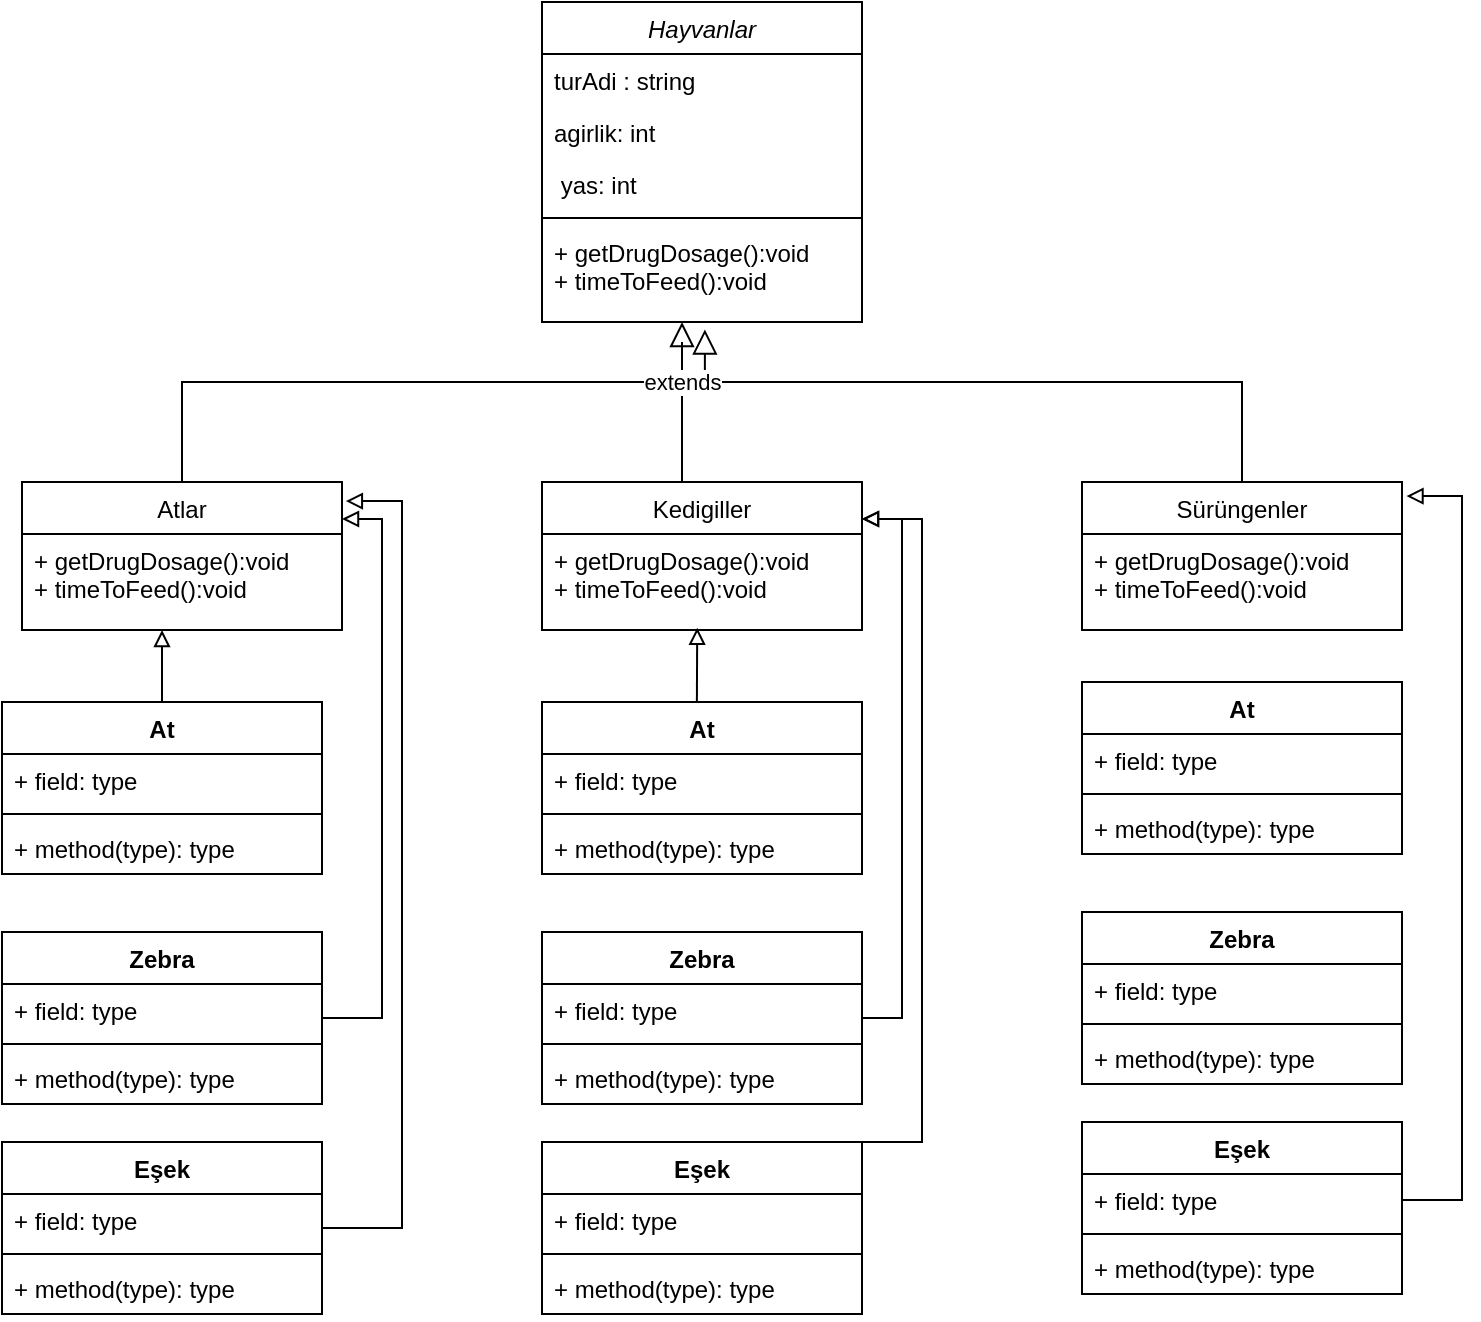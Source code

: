 <mxfile version="17.4.0" type="github">
  <diagram id="C5RBs43oDa-KdzZeNtuy" name="Page-1">
    <mxGraphModel dx="1724" dy="920" grid="1" gridSize="10" guides="1" tooltips="1" connect="1" arrows="1" fold="1" page="1" pageScale="1" pageWidth="827" pageHeight="1169" math="0" shadow="0">
      <root>
        <mxCell id="WIyWlLk6GJQsqaUBKTNV-0" />
        <mxCell id="WIyWlLk6GJQsqaUBKTNV-1" parent="WIyWlLk6GJQsqaUBKTNV-0" />
        <mxCell id="zkfFHV4jXpPFQw0GAbJ--0" value="Hayvanlar" style="swimlane;fontStyle=2;align=center;verticalAlign=top;childLayout=stackLayout;horizontal=1;startSize=26;horizontalStack=0;resizeParent=1;resizeLast=0;collapsible=1;marginBottom=0;rounded=0;shadow=0;strokeWidth=1;" parent="WIyWlLk6GJQsqaUBKTNV-1" vertex="1">
          <mxGeometry x="270" y="120" width="160" height="160" as="geometry">
            <mxRectangle x="230" y="140" width="160" height="26" as="alternateBounds" />
          </mxGeometry>
        </mxCell>
        <mxCell id="zkfFHV4jXpPFQw0GAbJ--1" value="turAdi : string" style="text;align=left;verticalAlign=top;spacingLeft=4;spacingRight=4;overflow=hidden;rotatable=0;points=[[0,0.5],[1,0.5]];portConstraint=eastwest;" parent="zkfFHV4jXpPFQw0GAbJ--0" vertex="1">
          <mxGeometry y="26" width="160" height="26" as="geometry" />
        </mxCell>
        <mxCell id="zkfFHV4jXpPFQw0GAbJ--2" value="agirlik: int" style="text;align=left;verticalAlign=top;spacingLeft=4;spacingRight=4;overflow=hidden;rotatable=0;points=[[0,0.5],[1,0.5]];portConstraint=eastwest;rounded=0;shadow=0;html=0;" parent="zkfFHV4jXpPFQw0GAbJ--0" vertex="1">
          <mxGeometry y="52" width="160" height="26" as="geometry" />
        </mxCell>
        <mxCell id="zkfFHV4jXpPFQw0GAbJ--3" value=" yas: int" style="text;align=left;verticalAlign=top;spacingLeft=4;spacingRight=4;overflow=hidden;rotatable=0;points=[[0,0.5],[1,0.5]];portConstraint=eastwest;rounded=0;shadow=0;html=0;" parent="zkfFHV4jXpPFQw0GAbJ--0" vertex="1">
          <mxGeometry y="78" width="160" height="26" as="geometry" />
        </mxCell>
        <mxCell id="zkfFHV4jXpPFQw0GAbJ--4" value="" style="line;html=1;strokeWidth=1;align=left;verticalAlign=middle;spacingTop=-1;spacingLeft=3;spacingRight=3;rotatable=0;labelPosition=right;points=[];portConstraint=eastwest;" parent="zkfFHV4jXpPFQw0GAbJ--0" vertex="1">
          <mxGeometry y="104" width="160" height="8" as="geometry" />
        </mxCell>
        <mxCell id="zkfFHV4jXpPFQw0GAbJ--5" value="+ getDrugDosage():void&#xa;+ timeToFeed():void" style="text;align=left;verticalAlign=top;spacingLeft=4;spacingRight=4;overflow=hidden;rotatable=0;points=[[0,0.5],[1,0.5]];portConstraint=eastwest;" parent="zkfFHV4jXpPFQw0GAbJ--0" vertex="1">
          <mxGeometry y="112" width="160" height="48" as="geometry" />
        </mxCell>
        <mxCell id="zkfFHV4jXpPFQw0GAbJ--6" value="Atlar" style="swimlane;fontStyle=0;align=center;verticalAlign=top;childLayout=stackLayout;horizontal=1;startSize=26;horizontalStack=0;resizeParent=1;resizeLast=0;collapsible=1;marginBottom=0;rounded=0;shadow=0;strokeWidth=1;" parent="WIyWlLk6GJQsqaUBKTNV-1" vertex="1">
          <mxGeometry x="10" y="360" width="160" height="74" as="geometry">
            <mxRectangle x="130" y="380" width="160" height="26" as="alternateBounds" />
          </mxGeometry>
        </mxCell>
        <mxCell id="ilpsoPtOAb2Pmbqe1EB--29" value="+ getDrugDosage():void&#xa;+ timeToFeed():void" style="text;align=left;verticalAlign=top;spacingLeft=4;spacingRight=4;overflow=hidden;rotatable=0;points=[[0,0.5],[1,0.5]];portConstraint=eastwest;" vertex="1" parent="zkfFHV4jXpPFQw0GAbJ--6">
          <mxGeometry y="26" width="160" height="48" as="geometry" />
        </mxCell>
        <mxCell id="zkfFHV4jXpPFQw0GAbJ--12" value="" style="endArrow=block;endSize=10;endFill=0;shadow=0;strokeWidth=1;rounded=0;edgeStyle=elbowEdgeStyle;elbow=vertical;" parent="WIyWlLk6GJQsqaUBKTNV-1" source="zkfFHV4jXpPFQw0GAbJ--6" target="zkfFHV4jXpPFQw0GAbJ--0" edge="1">
          <mxGeometry width="160" relative="1" as="geometry">
            <mxPoint x="200" y="203" as="sourcePoint" />
            <mxPoint x="200" y="203" as="targetPoint" />
            <Array as="points">
              <mxPoint x="340" y="310" />
              <mxPoint x="350" y="290" />
              <mxPoint x="300" y="300" />
              <mxPoint x="290" y="310" />
              <mxPoint x="300" y="300" />
              <mxPoint x="90" y="330" />
            </Array>
          </mxGeometry>
        </mxCell>
        <mxCell id="ilpsoPtOAb2Pmbqe1EB--0" value="Kedigiller" style="swimlane;fontStyle=0;align=center;verticalAlign=top;childLayout=stackLayout;horizontal=1;startSize=26;horizontalStack=0;resizeParent=1;resizeLast=0;collapsible=1;marginBottom=0;rounded=0;shadow=0;strokeWidth=1;" vertex="1" parent="WIyWlLk6GJQsqaUBKTNV-1">
          <mxGeometry x="270" y="360" width="160" height="74" as="geometry">
            <mxRectangle x="130" y="380" width="160" height="26" as="alternateBounds" />
          </mxGeometry>
        </mxCell>
        <mxCell id="ilpsoPtOAb2Pmbqe1EB--30" value="+ getDrugDosage():void&#xa;+ timeToFeed():void" style="text;align=left;verticalAlign=top;spacingLeft=4;spacingRight=4;overflow=hidden;rotatable=0;points=[[0,0.5],[1,0.5]];portConstraint=eastwest;" vertex="1" parent="ilpsoPtOAb2Pmbqe1EB--0">
          <mxGeometry y="26" width="160" height="48" as="geometry" />
        </mxCell>
        <mxCell id="ilpsoPtOAb2Pmbqe1EB--7" value="" style="endArrow=block;endSize=10;endFill=0;shadow=0;strokeWidth=1;rounded=0;edgeStyle=elbowEdgeStyle;elbow=vertical;exitX=0.5;exitY=0;exitDx=0;exitDy=0;entryX=0.509;entryY=1.077;entryDx=0;entryDy=0;entryPerimeter=0;" edge="1" parent="WIyWlLk6GJQsqaUBKTNV-1" source="ilpsoPtOAb2Pmbqe1EB--8" target="zkfFHV4jXpPFQw0GAbJ--5">
          <mxGeometry width="160" relative="1" as="geometry">
            <mxPoint x="510" y="350" as="sourcePoint" />
            <mxPoint x="300" y="280" as="targetPoint" />
            <Array as="points">
              <mxPoint x="340" y="310" />
              <mxPoint x="380" y="320" />
              <mxPoint x="340" y="300" />
              <mxPoint x="390" y="310" />
              <mxPoint x="340" y="290" />
              <mxPoint x="350" y="290" />
              <mxPoint x="370" y="310" />
              <mxPoint x="370" y="290" />
              <mxPoint x="350" y="290" />
              <mxPoint x="350" y="290" />
              <mxPoint x="440" y="310" />
              <mxPoint x="530" y="290" />
              <mxPoint x="360" y="280" />
              <mxPoint x="320" y="300" />
              <mxPoint x="440" y="320" />
            </Array>
          </mxGeometry>
        </mxCell>
        <mxCell id="ilpsoPtOAb2Pmbqe1EB--8" value="Sürüngenler" style="swimlane;fontStyle=0;align=center;verticalAlign=top;childLayout=stackLayout;horizontal=1;startSize=26;horizontalStack=0;resizeParent=1;resizeLast=0;collapsible=1;marginBottom=0;rounded=0;shadow=0;strokeWidth=1;" vertex="1" parent="WIyWlLk6GJQsqaUBKTNV-1">
          <mxGeometry x="540" y="360" width="160" height="74" as="geometry">
            <mxRectangle x="130" y="380" width="160" height="26" as="alternateBounds" />
          </mxGeometry>
        </mxCell>
        <mxCell id="ilpsoPtOAb2Pmbqe1EB--31" value="+ getDrugDosage():void&#xa;+ timeToFeed():void" style="text;align=left;verticalAlign=top;spacingLeft=4;spacingRight=4;overflow=hidden;rotatable=0;points=[[0,0.5],[1,0.5]];portConstraint=eastwest;" vertex="1" parent="ilpsoPtOAb2Pmbqe1EB--8">
          <mxGeometry y="26" width="160" height="48" as="geometry" />
        </mxCell>
        <mxCell id="ilpsoPtOAb2Pmbqe1EB--17" value="" style="edgeStyle=elbowEdgeStyle;elbow=vertical;endArrow=block;html=1;rounded=0;endFill=0;exitX=0.5;exitY=0;exitDx=0;exitDy=0;" edge="1" parent="WIyWlLk6GJQsqaUBKTNV-1" source="ilpsoPtOAb2Pmbqe1EB--32">
          <mxGeometry width="50" height="50" relative="1" as="geometry">
            <mxPoint x="30" y="484" as="sourcePoint" />
            <mxPoint x="80" y="434" as="targetPoint" />
            <Array as="points">
              <mxPoint x="80" y="456" />
            </Array>
          </mxGeometry>
        </mxCell>
        <mxCell id="ilpsoPtOAb2Pmbqe1EB--22" value="" style="endArrow=none;html=1;edgeStyle=orthogonalEdgeStyle;rounded=0;entryX=0.5;entryY=0;entryDx=0;entryDy=0;" edge="1" parent="WIyWlLk6GJQsqaUBKTNV-1" target="ilpsoPtOAb2Pmbqe1EB--0">
          <mxGeometry relative="1" as="geometry">
            <mxPoint x="340" y="290" as="sourcePoint" />
            <mxPoint x="420" y="380" as="targetPoint" />
            <Array as="points">
              <mxPoint x="340" y="360" />
            </Array>
          </mxGeometry>
        </mxCell>
        <mxCell id="ilpsoPtOAb2Pmbqe1EB--23" value="&lt;br&gt;" style="edgeLabel;resizable=0;html=1;align=left;verticalAlign=bottom;" connectable="0" vertex="1" parent="ilpsoPtOAb2Pmbqe1EB--22">
          <mxGeometry x="-1" relative="1" as="geometry" />
        </mxCell>
        <mxCell id="ilpsoPtOAb2Pmbqe1EB--24" value="&lt;br&gt;" style="edgeLabel;resizable=0;html=1;align=right;verticalAlign=bottom;" connectable="0" vertex="1" parent="ilpsoPtOAb2Pmbqe1EB--22">
          <mxGeometry x="1" relative="1" as="geometry" />
        </mxCell>
        <mxCell id="ilpsoPtOAb2Pmbqe1EB--27" value="extends" style="edgeLabel;html=1;align=center;verticalAlign=middle;resizable=0;points=[];" vertex="1" connectable="0" parent="ilpsoPtOAb2Pmbqe1EB--22">
          <mxGeometry x="-0.663" relative="1" as="geometry">
            <mxPoint y="6" as="offset" />
          </mxGeometry>
        </mxCell>
        <mxCell id="ilpsoPtOAb2Pmbqe1EB--32" value="At" style="swimlane;fontStyle=1;align=center;verticalAlign=top;childLayout=stackLayout;horizontal=1;startSize=26;horizontalStack=0;resizeParent=1;resizeParentMax=0;resizeLast=0;collapsible=1;marginBottom=0;" vertex="1" parent="WIyWlLk6GJQsqaUBKTNV-1">
          <mxGeometry y="470" width="160" height="86" as="geometry" />
        </mxCell>
        <mxCell id="ilpsoPtOAb2Pmbqe1EB--33" value="+ field: type" style="text;strokeColor=none;fillColor=none;align=left;verticalAlign=top;spacingLeft=4;spacingRight=4;overflow=hidden;rotatable=0;points=[[0,0.5],[1,0.5]];portConstraint=eastwest;" vertex="1" parent="ilpsoPtOAb2Pmbqe1EB--32">
          <mxGeometry y="26" width="160" height="26" as="geometry" />
        </mxCell>
        <mxCell id="ilpsoPtOAb2Pmbqe1EB--34" value="" style="line;strokeWidth=1;fillColor=none;align=left;verticalAlign=middle;spacingTop=-1;spacingLeft=3;spacingRight=3;rotatable=0;labelPosition=right;points=[];portConstraint=eastwest;" vertex="1" parent="ilpsoPtOAb2Pmbqe1EB--32">
          <mxGeometry y="52" width="160" height="8" as="geometry" />
        </mxCell>
        <mxCell id="ilpsoPtOAb2Pmbqe1EB--35" value="+ method(type): type" style="text;strokeColor=none;fillColor=none;align=left;verticalAlign=top;spacingLeft=4;spacingRight=4;overflow=hidden;rotatable=0;points=[[0,0.5],[1,0.5]];portConstraint=eastwest;" vertex="1" parent="ilpsoPtOAb2Pmbqe1EB--32">
          <mxGeometry y="60" width="160" height="26" as="geometry" />
        </mxCell>
        <mxCell id="ilpsoPtOAb2Pmbqe1EB--41" value="" style="edgeStyle=elbowEdgeStyle;elbow=vertical;endArrow=block;html=1;rounded=0;endFill=0;entryX=1;entryY=0.25;entryDx=0;entryDy=0;startArrow=none;" edge="1" parent="WIyWlLk6GJQsqaUBKTNV-1" source="ilpsoPtOAb2Pmbqe1EB--37" target="zkfFHV4jXpPFQw0GAbJ--6">
          <mxGeometry width="50" height="50" relative="1" as="geometry">
            <mxPoint x="170" y="630" as="sourcePoint" />
            <mxPoint x="85" y="540.0" as="targetPoint" />
            <Array as="points">
              <mxPoint x="190" y="410" />
              <mxPoint x="200" y="420" />
              <mxPoint x="180" y="400" />
              <mxPoint x="190" y="430" />
              <mxPoint x="180" y="450" />
              <mxPoint x="180" y="450" />
              <mxPoint x="180" y="460" />
              <mxPoint x="190" y="500" />
              <mxPoint x="180" y="600" />
              <mxPoint x="180" y="450" />
              <mxPoint x="190" y="460" />
              <mxPoint x="140" y="450" />
              <mxPoint x="190" y="470" />
              <mxPoint x="170" y="450" />
              <mxPoint x="85" y="562" />
            </Array>
          </mxGeometry>
        </mxCell>
        <mxCell id="ilpsoPtOAb2Pmbqe1EB--37" value="Zebra" style="swimlane;fontStyle=1;align=center;verticalAlign=top;childLayout=stackLayout;horizontal=1;startSize=26;horizontalStack=0;resizeParent=1;resizeParentMax=0;resizeLast=0;collapsible=1;marginBottom=0;" vertex="1" parent="WIyWlLk6GJQsqaUBKTNV-1">
          <mxGeometry y="585" width="160" height="86" as="geometry" />
        </mxCell>
        <mxCell id="ilpsoPtOAb2Pmbqe1EB--38" value="+ field: type" style="text;strokeColor=none;fillColor=none;align=left;verticalAlign=top;spacingLeft=4;spacingRight=4;overflow=hidden;rotatable=0;points=[[0,0.5],[1,0.5]];portConstraint=eastwest;" vertex="1" parent="ilpsoPtOAb2Pmbqe1EB--37">
          <mxGeometry y="26" width="160" height="26" as="geometry" />
        </mxCell>
        <mxCell id="ilpsoPtOAb2Pmbqe1EB--39" value="" style="line;strokeWidth=1;fillColor=none;align=left;verticalAlign=middle;spacingTop=-1;spacingLeft=3;spacingRight=3;rotatable=0;labelPosition=right;points=[];portConstraint=eastwest;" vertex="1" parent="ilpsoPtOAb2Pmbqe1EB--37">
          <mxGeometry y="52" width="160" height="8" as="geometry" />
        </mxCell>
        <mxCell id="ilpsoPtOAb2Pmbqe1EB--40" value="+ method(type): type" style="text;strokeColor=none;fillColor=none;align=left;verticalAlign=top;spacingLeft=4;spacingRight=4;overflow=hidden;rotatable=0;points=[[0,0.5],[1,0.5]];portConstraint=eastwest;" vertex="1" parent="ilpsoPtOAb2Pmbqe1EB--37">
          <mxGeometry y="60" width="160" height="26" as="geometry" />
        </mxCell>
        <mxCell id="ilpsoPtOAb2Pmbqe1EB--45" value="Eşek" style="swimlane;fontStyle=1;align=center;verticalAlign=top;childLayout=stackLayout;horizontal=1;startSize=26;horizontalStack=0;resizeParent=1;resizeParentMax=0;resizeLast=0;collapsible=1;marginBottom=0;" vertex="1" parent="WIyWlLk6GJQsqaUBKTNV-1">
          <mxGeometry y="690" width="160" height="86" as="geometry" />
        </mxCell>
        <mxCell id="ilpsoPtOAb2Pmbqe1EB--46" value="+ field: type" style="text;strokeColor=none;fillColor=none;align=left;verticalAlign=top;spacingLeft=4;spacingRight=4;overflow=hidden;rotatable=0;points=[[0,0.5],[1,0.5]];portConstraint=eastwest;" vertex="1" parent="ilpsoPtOAb2Pmbqe1EB--45">
          <mxGeometry y="26" width="160" height="26" as="geometry" />
        </mxCell>
        <mxCell id="ilpsoPtOAb2Pmbqe1EB--47" value="" style="line;strokeWidth=1;fillColor=none;align=left;verticalAlign=middle;spacingTop=-1;spacingLeft=3;spacingRight=3;rotatable=0;labelPosition=right;points=[];portConstraint=eastwest;" vertex="1" parent="ilpsoPtOAb2Pmbqe1EB--45">
          <mxGeometry y="52" width="160" height="8" as="geometry" />
        </mxCell>
        <mxCell id="ilpsoPtOAb2Pmbqe1EB--48" value="+ method(type): type" style="text;strokeColor=none;fillColor=none;align=left;verticalAlign=top;spacingLeft=4;spacingRight=4;overflow=hidden;rotatable=0;points=[[0,0.5],[1,0.5]];portConstraint=eastwest;" vertex="1" parent="ilpsoPtOAb2Pmbqe1EB--45">
          <mxGeometry y="60" width="160" height="26" as="geometry" />
        </mxCell>
        <mxCell id="ilpsoPtOAb2Pmbqe1EB--49" value="" style="edgeStyle=elbowEdgeStyle;elbow=vertical;endArrow=block;html=1;rounded=0;endFill=0;entryX=1.012;entryY=0.129;entryDx=0;entryDy=0;startArrow=none;entryPerimeter=0;" edge="1" parent="WIyWlLk6GJQsqaUBKTNV-1" source="ilpsoPtOAb2Pmbqe1EB--45" target="zkfFHV4jXpPFQw0GAbJ--6">
          <mxGeometry width="50" height="50" relative="1" as="geometry">
            <mxPoint x="160" y="700" as="sourcePoint" />
            <mxPoint x="240.0" y="470" as="targetPoint" />
            <Array as="points">
              <mxPoint x="200" y="370" />
              <mxPoint x="220" y="380" />
              <mxPoint x="200" y="680" />
              <mxPoint x="220" y="570" />
              <mxPoint x="270" y="511.5" />
              <mxPoint x="250" y="491.5" />
              <mxPoint x="260" y="521.5" />
              <mxPoint x="250" y="541.5" />
              <mxPoint x="250" y="541.5" />
              <mxPoint x="250" y="551.5" />
              <mxPoint x="260" y="591.5" />
              <mxPoint x="250" y="691.5" />
              <mxPoint x="250" y="541.5" />
              <mxPoint x="260" y="551.5" />
              <mxPoint x="210" y="541.5" />
              <mxPoint x="260" y="561.5" />
              <mxPoint x="240" y="541.5" />
              <mxPoint x="155" y="653.5" />
            </Array>
          </mxGeometry>
        </mxCell>
        <mxCell id="ilpsoPtOAb2Pmbqe1EB--59" value="At" style="swimlane;fontStyle=1;align=center;verticalAlign=top;childLayout=stackLayout;horizontal=1;startSize=26;horizontalStack=0;resizeParent=1;resizeParentMax=0;resizeLast=0;collapsible=1;marginBottom=0;" vertex="1" parent="WIyWlLk6GJQsqaUBKTNV-1">
          <mxGeometry x="270" y="470" width="160" height="86" as="geometry" />
        </mxCell>
        <mxCell id="ilpsoPtOAb2Pmbqe1EB--60" value="+ field: type" style="text;strokeColor=none;fillColor=none;align=left;verticalAlign=top;spacingLeft=4;spacingRight=4;overflow=hidden;rotatable=0;points=[[0,0.5],[1,0.5]];portConstraint=eastwest;" vertex="1" parent="ilpsoPtOAb2Pmbqe1EB--59">
          <mxGeometry y="26" width="160" height="26" as="geometry" />
        </mxCell>
        <mxCell id="ilpsoPtOAb2Pmbqe1EB--61" value="" style="line;strokeWidth=1;fillColor=none;align=left;verticalAlign=middle;spacingTop=-1;spacingLeft=3;spacingRight=3;rotatable=0;labelPosition=right;points=[];portConstraint=eastwest;" vertex="1" parent="ilpsoPtOAb2Pmbqe1EB--59">
          <mxGeometry y="52" width="160" height="8" as="geometry" />
        </mxCell>
        <mxCell id="ilpsoPtOAb2Pmbqe1EB--62" value="+ method(type): type" style="text;strokeColor=none;fillColor=none;align=left;verticalAlign=top;spacingLeft=4;spacingRight=4;overflow=hidden;rotatable=0;points=[[0,0.5],[1,0.5]];portConstraint=eastwest;" vertex="1" parent="ilpsoPtOAb2Pmbqe1EB--59">
          <mxGeometry y="60" width="160" height="26" as="geometry" />
        </mxCell>
        <mxCell id="ilpsoPtOAb2Pmbqe1EB--63" value="Zebra" style="swimlane;fontStyle=1;align=center;verticalAlign=top;childLayout=stackLayout;horizontal=1;startSize=26;horizontalStack=0;resizeParent=1;resizeParentMax=0;resizeLast=0;collapsible=1;marginBottom=0;" vertex="1" parent="WIyWlLk6GJQsqaUBKTNV-1">
          <mxGeometry x="270" y="585" width="160" height="86" as="geometry" />
        </mxCell>
        <mxCell id="ilpsoPtOAb2Pmbqe1EB--64" value="+ field: type" style="text;strokeColor=none;fillColor=none;align=left;verticalAlign=top;spacingLeft=4;spacingRight=4;overflow=hidden;rotatable=0;points=[[0,0.5],[1,0.5]];portConstraint=eastwest;" vertex="1" parent="ilpsoPtOAb2Pmbqe1EB--63">
          <mxGeometry y="26" width="160" height="26" as="geometry" />
        </mxCell>
        <mxCell id="ilpsoPtOAb2Pmbqe1EB--65" value="" style="line;strokeWidth=1;fillColor=none;align=left;verticalAlign=middle;spacingTop=-1;spacingLeft=3;spacingRight=3;rotatable=0;labelPosition=right;points=[];portConstraint=eastwest;" vertex="1" parent="ilpsoPtOAb2Pmbqe1EB--63">
          <mxGeometry y="52" width="160" height="8" as="geometry" />
        </mxCell>
        <mxCell id="ilpsoPtOAb2Pmbqe1EB--66" value="+ method(type): type" style="text;strokeColor=none;fillColor=none;align=left;verticalAlign=top;spacingLeft=4;spacingRight=4;overflow=hidden;rotatable=0;points=[[0,0.5],[1,0.5]];portConstraint=eastwest;" vertex="1" parent="ilpsoPtOAb2Pmbqe1EB--63">
          <mxGeometry y="60" width="160" height="26" as="geometry" />
        </mxCell>
        <mxCell id="ilpsoPtOAb2Pmbqe1EB--67" value="Eşek" style="swimlane;fontStyle=1;align=center;verticalAlign=top;childLayout=stackLayout;horizontal=1;startSize=26;horizontalStack=0;resizeParent=1;resizeParentMax=0;resizeLast=0;collapsible=1;marginBottom=0;" vertex="1" parent="WIyWlLk6GJQsqaUBKTNV-1">
          <mxGeometry x="270" y="690" width="160" height="86" as="geometry" />
        </mxCell>
        <mxCell id="ilpsoPtOAb2Pmbqe1EB--68" value="+ field: type" style="text;strokeColor=none;fillColor=none;align=left;verticalAlign=top;spacingLeft=4;spacingRight=4;overflow=hidden;rotatable=0;points=[[0,0.5],[1,0.5]];portConstraint=eastwest;" vertex="1" parent="ilpsoPtOAb2Pmbqe1EB--67">
          <mxGeometry y="26" width="160" height="26" as="geometry" />
        </mxCell>
        <mxCell id="ilpsoPtOAb2Pmbqe1EB--69" value="" style="line;strokeWidth=1;fillColor=none;align=left;verticalAlign=middle;spacingTop=-1;spacingLeft=3;spacingRight=3;rotatable=0;labelPosition=right;points=[];portConstraint=eastwest;" vertex="1" parent="ilpsoPtOAb2Pmbqe1EB--67">
          <mxGeometry y="52" width="160" height="8" as="geometry" />
        </mxCell>
        <mxCell id="ilpsoPtOAb2Pmbqe1EB--70" value="+ method(type): type" style="text;strokeColor=none;fillColor=none;align=left;verticalAlign=top;spacingLeft=4;spacingRight=4;overflow=hidden;rotatable=0;points=[[0,0.5],[1,0.5]];portConstraint=eastwest;" vertex="1" parent="ilpsoPtOAb2Pmbqe1EB--67">
          <mxGeometry y="60" width="160" height="26" as="geometry" />
        </mxCell>
        <mxCell id="ilpsoPtOAb2Pmbqe1EB--71" value="At" style="swimlane;fontStyle=1;align=center;verticalAlign=top;childLayout=stackLayout;horizontal=1;startSize=26;horizontalStack=0;resizeParent=1;resizeParentMax=0;resizeLast=0;collapsible=1;marginBottom=0;" vertex="1" parent="WIyWlLk6GJQsqaUBKTNV-1">
          <mxGeometry x="540" y="460" width="160" height="86" as="geometry" />
        </mxCell>
        <mxCell id="ilpsoPtOAb2Pmbqe1EB--72" value="+ field: type" style="text;strokeColor=none;fillColor=none;align=left;verticalAlign=top;spacingLeft=4;spacingRight=4;overflow=hidden;rotatable=0;points=[[0,0.5],[1,0.5]];portConstraint=eastwest;" vertex="1" parent="ilpsoPtOAb2Pmbqe1EB--71">
          <mxGeometry y="26" width="160" height="26" as="geometry" />
        </mxCell>
        <mxCell id="ilpsoPtOAb2Pmbqe1EB--73" value="" style="line;strokeWidth=1;fillColor=none;align=left;verticalAlign=middle;spacingTop=-1;spacingLeft=3;spacingRight=3;rotatable=0;labelPosition=right;points=[];portConstraint=eastwest;" vertex="1" parent="ilpsoPtOAb2Pmbqe1EB--71">
          <mxGeometry y="52" width="160" height="8" as="geometry" />
        </mxCell>
        <mxCell id="ilpsoPtOAb2Pmbqe1EB--74" value="+ method(type): type" style="text;strokeColor=none;fillColor=none;align=left;verticalAlign=top;spacingLeft=4;spacingRight=4;overflow=hidden;rotatable=0;points=[[0,0.5],[1,0.5]];portConstraint=eastwest;" vertex="1" parent="ilpsoPtOAb2Pmbqe1EB--71">
          <mxGeometry y="60" width="160" height="26" as="geometry" />
        </mxCell>
        <mxCell id="ilpsoPtOAb2Pmbqe1EB--75" value="Zebra" style="swimlane;fontStyle=1;align=center;verticalAlign=top;childLayout=stackLayout;horizontal=1;startSize=26;horizontalStack=0;resizeParent=1;resizeParentMax=0;resizeLast=0;collapsible=1;marginBottom=0;" vertex="1" parent="WIyWlLk6GJQsqaUBKTNV-1">
          <mxGeometry x="540" y="575" width="160" height="86" as="geometry" />
        </mxCell>
        <mxCell id="ilpsoPtOAb2Pmbqe1EB--76" value="+ field: type" style="text;strokeColor=none;fillColor=none;align=left;verticalAlign=top;spacingLeft=4;spacingRight=4;overflow=hidden;rotatable=0;points=[[0,0.5],[1,0.5]];portConstraint=eastwest;" vertex="1" parent="ilpsoPtOAb2Pmbqe1EB--75">
          <mxGeometry y="26" width="160" height="26" as="geometry" />
        </mxCell>
        <mxCell id="ilpsoPtOAb2Pmbqe1EB--77" value="" style="line;strokeWidth=1;fillColor=none;align=left;verticalAlign=middle;spacingTop=-1;spacingLeft=3;spacingRight=3;rotatable=0;labelPosition=right;points=[];portConstraint=eastwest;" vertex="1" parent="ilpsoPtOAb2Pmbqe1EB--75">
          <mxGeometry y="52" width="160" height="8" as="geometry" />
        </mxCell>
        <mxCell id="ilpsoPtOAb2Pmbqe1EB--78" value="+ method(type): type" style="text;strokeColor=none;fillColor=none;align=left;verticalAlign=top;spacingLeft=4;spacingRight=4;overflow=hidden;rotatable=0;points=[[0,0.5],[1,0.5]];portConstraint=eastwest;" vertex="1" parent="ilpsoPtOAb2Pmbqe1EB--75">
          <mxGeometry y="60" width="160" height="26" as="geometry" />
        </mxCell>
        <mxCell id="ilpsoPtOAb2Pmbqe1EB--79" value="Eşek" style="swimlane;fontStyle=1;align=center;verticalAlign=top;childLayout=stackLayout;horizontal=1;startSize=26;horizontalStack=0;resizeParent=1;resizeParentMax=0;resizeLast=0;collapsible=1;marginBottom=0;" vertex="1" parent="WIyWlLk6GJQsqaUBKTNV-1">
          <mxGeometry x="540" y="680" width="160" height="86" as="geometry" />
        </mxCell>
        <mxCell id="ilpsoPtOAb2Pmbqe1EB--80" value="+ field: type" style="text;strokeColor=none;fillColor=none;align=left;verticalAlign=top;spacingLeft=4;spacingRight=4;overflow=hidden;rotatable=0;points=[[0,0.5],[1,0.5]];portConstraint=eastwest;" vertex="1" parent="ilpsoPtOAb2Pmbqe1EB--79">
          <mxGeometry y="26" width="160" height="26" as="geometry" />
        </mxCell>
        <mxCell id="ilpsoPtOAb2Pmbqe1EB--81" value="" style="line;strokeWidth=1;fillColor=none;align=left;verticalAlign=middle;spacingTop=-1;spacingLeft=3;spacingRight=3;rotatable=0;labelPosition=right;points=[];portConstraint=eastwest;" vertex="1" parent="ilpsoPtOAb2Pmbqe1EB--79">
          <mxGeometry y="52" width="160" height="8" as="geometry" />
        </mxCell>
        <mxCell id="ilpsoPtOAb2Pmbqe1EB--82" value="+ method(type): type" style="text;strokeColor=none;fillColor=none;align=left;verticalAlign=top;spacingLeft=4;spacingRight=4;overflow=hidden;rotatable=0;points=[[0,0.5],[1,0.5]];portConstraint=eastwest;" vertex="1" parent="ilpsoPtOAb2Pmbqe1EB--79">
          <mxGeometry y="60" width="160" height="26" as="geometry" />
        </mxCell>
        <mxCell id="ilpsoPtOAb2Pmbqe1EB--83" value="" style="edgeStyle=elbowEdgeStyle;elbow=vertical;endArrow=block;html=1;rounded=0;endFill=0;entryX=1;entryY=0.25;entryDx=0;entryDy=0;startArrow=none;exitX=1;exitY=0;exitDx=0;exitDy=0;" edge="1" parent="WIyWlLk6GJQsqaUBKTNV-1" source="ilpsoPtOAb2Pmbqe1EB--67" target="ilpsoPtOAb2Pmbqe1EB--0">
          <mxGeometry width="50" height="50" relative="1" as="geometry">
            <mxPoint x="450" y="753.45" as="sourcePoint" />
            <mxPoint x="461.92" y="389.996" as="targetPoint" />
            <Array as="points">
              <mxPoint x="460" y="650" />
              <mxPoint x="450" y="710" />
              <mxPoint x="460" y="370" />
              <mxPoint x="490" y="390.45" />
              <mxPoint x="510" y="400.45" />
              <mxPoint x="490" y="700.45" />
              <mxPoint x="510" y="590.45" />
              <mxPoint x="560" y="531.95" />
              <mxPoint x="540" y="511.95" />
              <mxPoint x="550" y="541.95" />
              <mxPoint x="540" y="561.95" />
              <mxPoint x="540" y="561.95" />
              <mxPoint x="540" y="571.95" />
              <mxPoint x="550" y="611.95" />
              <mxPoint x="540" y="711.95" />
              <mxPoint x="540" y="561.95" />
              <mxPoint x="550" y="571.95" />
              <mxPoint x="500" y="561.95" />
              <mxPoint x="550" y="581.95" />
              <mxPoint x="530" y="561.95" />
              <mxPoint x="445" y="673.95" />
            </Array>
          </mxGeometry>
        </mxCell>
        <mxCell id="ilpsoPtOAb2Pmbqe1EB--84" value="" style="edgeStyle=elbowEdgeStyle;elbow=vertical;endArrow=block;html=1;rounded=0;endFill=0;entryX=1;entryY=0.25;entryDx=0;entryDy=0;startArrow=none;" edge="1" parent="WIyWlLk6GJQsqaUBKTNV-1" source="ilpsoPtOAb2Pmbqe1EB--63" target="ilpsoPtOAb2Pmbqe1EB--0">
          <mxGeometry width="50" height="50" relative="1" as="geometry">
            <mxPoint x="450" y="766.0" as="sourcePoint" />
            <mxPoint x="461.92" y="402.546" as="targetPoint" />
            <Array as="points">
              <mxPoint x="450" y="390" />
              <mxPoint x="440" y="370" />
              <mxPoint x="450" y="390" />
              <mxPoint x="460" y="370" />
              <mxPoint x="470" y="520" />
              <mxPoint x="490" y="403" />
              <mxPoint x="510" y="413" />
              <mxPoint x="490" y="713" />
              <mxPoint x="510" y="603" />
              <mxPoint x="560" y="544.5" />
              <mxPoint x="540" y="524.5" />
              <mxPoint x="550" y="554.5" />
              <mxPoint x="540" y="574.5" />
              <mxPoint x="540" y="574.5" />
              <mxPoint x="540" y="584.5" />
              <mxPoint x="550" y="624.5" />
              <mxPoint x="540" y="724.5" />
              <mxPoint x="540" y="574.5" />
              <mxPoint x="550" y="584.5" />
              <mxPoint x="500" y="574.5" />
              <mxPoint x="550" y="594.5" />
              <mxPoint x="530" y="574.5" />
              <mxPoint x="445" y="686.5" />
            </Array>
          </mxGeometry>
        </mxCell>
        <mxCell id="ilpsoPtOAb2Pmbqe1EB--86" value="" style="html=1;verticalAlign=bottom;endArrow=block;rounded=0;entryX=0.485;entryY=0.977;entryDx=0;entryDy=0;entryPerimeter=0;exitX=0.484;exitY=0.005;exitDx=0;exitDy=0;endFill=0;exitPerimeter=0;" edge="1" parent="WIyWlLk6GJQsqaUBKTNV-1" source="ilpsoPtOAb2Pmbqe1EB--59" target="ilpsoPtOAb2Pmbqe1EB--30">
          <mxGeometry width="80" relative="1" as="geometry">
            <mxPoint x="340" y="500" as="sourcePoint" />
            <mxPoint x="420" y="500" as="targetPoint" />
          </mxGeometry>
        </mxCell>
        <mxCell id="ilpsoPtOAb2Pmbqe1EB--90" value="" style="endArrow=none;html=1;edgeStyle=orthogonalEdgeStyle;rounded=0;entryX=1;entryY=0.5;entryDx=0;entryDy=0;exitX=1.014;exitY=0.095;exitDx=0;exitDy=0;exitPerimeter=0;endFill=0;startArrow=block;startFill=0;" edge="1" parent="WIyWlLk6GJQsqaUBKTNV-1" source="ilpsoPtOAb2Pmbqe1EB--8" target="ilpsoPtOAb2Pmbqe1EB--80">
          <mxGeometry relative="1" as="geometry">
            <mxPoint x="570" y="440" as="sourcePoint" />
            <mxPoint x="730" y="440" as="targetPoint" />
            <Array as="points">
              <mxPoint x="730" y="367" />
              <mxPoint x="730" y="719" />
            </Array>
          </mxGeometry>
        </mxCell>
      </root>
    </mxGraphModel>
  </diagram>
</mxfile>

